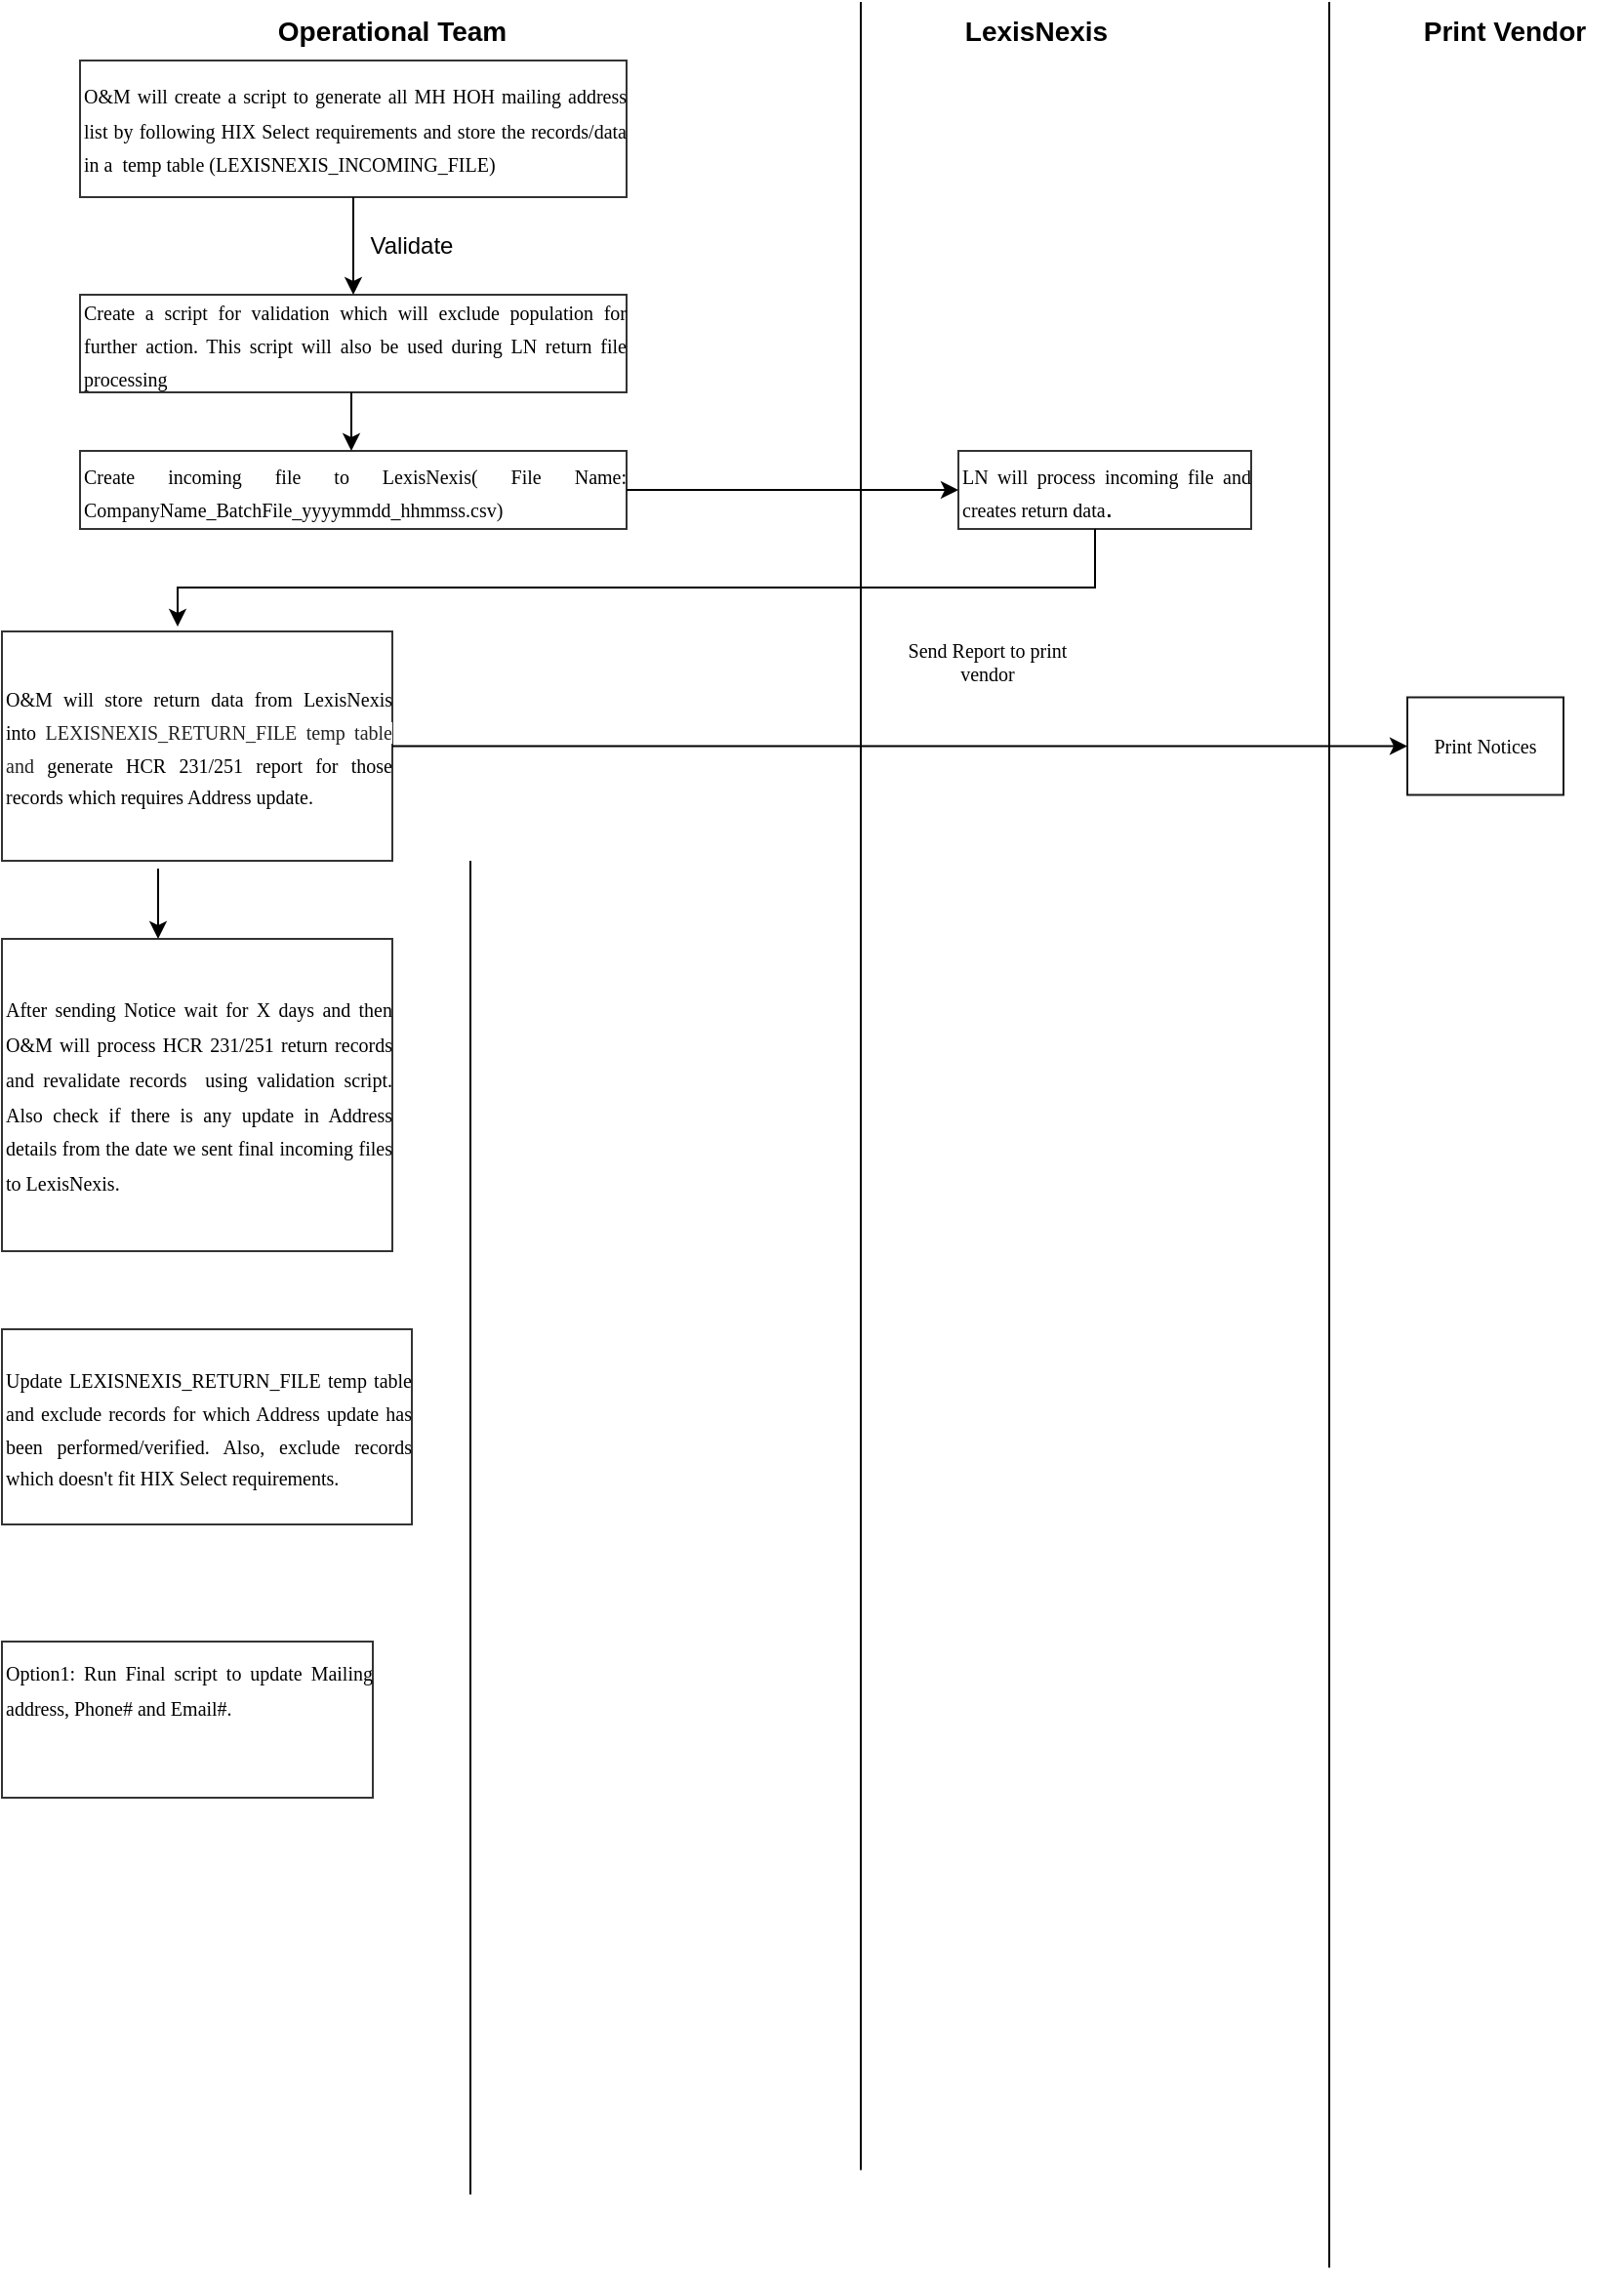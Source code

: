 <mxfile version="20.3.6" type="github">
  <diagram id="ZO5Eo3GqvxjR-ssXM-kG" name="Page-1">
    <mxGraphModel dx="782" dy="436" grid="1" gridSize="10" guides="1" tooltips="1" connect="1" arrows="1" fold="1" page="1" pageScale="1" pageWidth="850" pageHeight="1100" math="0" shadow="0">
      <root>
        <mxCell id="0" />
        <mxCell id="1" parent="0" />
        <mxCell id="i5NSv_vxBnT3H3A2hu5E-1" value="" style="endArrow=none;html=1;rounded=0;" parent="1" edge="1">
          <mxGeometry width="50" height="50" relative="1" as="geometry">
            <mxPoint x="440" y="1110.8" as="sourcePoint" />
            <mxPoint x="440" as="targetPoint" />
          </mxGeometry>
        </mxCell>
        <mxCell id="i5NSv_vxBnT3H3A2hu5E-2" value="" style="endArrow=none;html=1;rounded=0;" parent="1" edge="1">
          <mxGeometry width="50" height="50" relative="1" as="geometry">
            <mxPoint x="680" y="1160.8" as="sourcePoint" />
            <mxPoint x="680" as="targetPoint" />
          </mxGeometry>
        </mxCell>
        <mxCell id="i5NSv_vxBnT3H3A2hu5E-3" value="&lt;b&gt;&lt;font style=&quot;font-size: 14px;&quot;&gt;Operational Team&lt;/font&gt;&lt;/b&gt;" style="text;html=1;strokeColor=none;fillColor=none;align=center;verticalAlign=middle;whiteSpace=wrap;rounded=0;" parent="1" vertex="1">
          <mxGeometry x="140" width="120" height="30" as="geometry" />
        </mxCell>
        <mxCell id="i5NSv_vxBnT3H3A2hu5E-4" value="&lt;b&gt;&lt;font style=&quot;font-size: 14px;&quot;&gt;LexisNexis&lt;/font&gt;&lt;/b&gt;" style="text;html=1;strokeColor=none;fillColor=none;align=center;verticalAlign=middle;whiteSpace=wrap;rounded=0;" parent="1" vertex="1">
          <mxGeometry x="470" width="120" height="30" as="geometry" />
        </mxCell>
        <mxCell id="i5NSv_vxBnT3H3A2hu5E-5" value="&lt;b&gt;&lt;font style=&quot;font-size: 14px;&quot;&gt;Print Vendor&lt;/font&gt;&lt;/b&gt;" style="text;html=1;strokeColor=none;fillColor=none;align=center;verticalAlign=middle;whiteSpace=wrap;rounded=0;" parent="1" vertex="1">
          <mxGeometry x="710" width="120" height="30" as="geometry" />
        </mxCell>
        <mxCell id="i5NSv_vxBnT3H3A2hu5E-7" value="&lt;p class=&quot;MsoNormal&quot;&gt;&lt;/p&gt;&lt;div style=&quot;text-align: justify;&quot;&gt;&lt;font face=&quot;Verdana&quot;&gt;&lt;span style=&quot;font-size: 10px; background-color: initial;&quot;&gt;O&amp;amp;M will create a script to generate all MH HOH mailing&amp;nbsp;&lt;/span&gt;&lt;span style=&quot;font-size: 10px; background-color: initial;&quot;&gt;address list by following HIX Select requirements and store the records/data in a&amp;nbsp; temp table (&lt;/span&gt;&lt;span style=&quot;font-size: 10px; background-color: initial;&quot;&gt;LEXISNEXIS_INCOMING_FILE&lt;/span&gt;&lt;span style=&quot;font-size: 10px; background-color: initial;&quot;&gt;)&lt;/span&gt;&lt;/font&gt;&lt;/div&gt;&lt;p&gt;&lt;/p&gt;" style="text;html=1;strokeColor=#333333;fillColor=none;align=left;verticalAlign=middle;whiteSpace=wrap;rounded=0;fontSize=14;" parent="1" vertex="1">
          <mxGeometry x="40" y="30" width="280" height="70" as="geometry" />
        </mxCell>
        <mxCell id="i5NSv_vxBnT3H3A2hu5E-8" value="&lt;p class=&quot;MsoNormal&quot;&gt;&lt;/p&gt;&lt;div style=&quot;text-align: justify;&quot;&gt;&lt;p class=&quot;MsoNormal&quot;&gt;&lt;font style=&quot;font-size: 10px;&quot; face=&quot;Verdana&quot;&gt;Create a script for validation which will exclude population for further action. This script will also be used during LN return file processing&lt;/font&gt;&lt;/p&gt;&lt;/div&gt;&lt;p&gt;&lt;/p&gt;" style="text;html=1;strokeColor=#333333;fillColor=none;align=left;verticalAlign=middle;whiteSpace=wrap;rounded=0;fontSize=14;" parent="1" vertex="1">
          <mxGeometry x="40" y="150" width="280" height="50" as="geometry" />
        </mxCell>
        <mxCell id="i5NSv_vxBnT3H3A2hu5E-9" value="" style="endArrow=classic;html=1;rounded=0;fontFamily=Verdana;fontSize=10;" parent="1" source="i5NSv_vxBnT3H3A2hu5E-7" target="i5NSv_vxBnT3H3A2hu5E-8" edge="1">
          <mxGeometry width="50" height="50" relative="1" as="geometry">
            <mxPoint x="360" y="170" as="sourcePoint" />
            <mxPoint x="410" y="120" as="targetPoint" />
            <Array as="points">
              <mxPoint x="180" y="100" />
              <mxPoint x="180" y="130" />
            </Array>
          </mxGeometry>
        </mxCell>
        <mxCell id="i5NSv_vxBnT3H3A2hu5E-12" value="&lt;p class=&quot;MsoNormal&quot;&gt;&lt;/p&gt;&lt;div style=&quot;text-align: justify;&quot;&gt;&lt;p class=&quot;MsoNormal&quot;&gt;&lt;font style=&quot;font-size: 10px;&quot; face=&quot;Verdana&quot;&gt;Create incoming file to LexisNexis( File Name: CompanyName_BatchFile_yyyymmdd_hhmmss.csv)&lt;/font&gt;&lt;/p&gt;&lt;/div&gt;&lt;p&gt;&lt;/p&gt;" style="text;html=1;strokeColor=#333333;fillColor=none;align=left;verticalAlign=middle;whiteSpace=wrap;rounded=0;fontSize=14;" parent="1" vertex="1">
          <mxGeometry x="40" y="230" width="280" height="40" as="geometry" />
        </mxCell>
        <mxCell id="i5NSv_vxBnT3H3A2hu5E-13" value="" style="endArrow=classic;html=1;rounded=0;fontFamily=Verdana;fontSize=10;" parent="1" edge="1">
          <mxGeometry width="50" height="50" relative="1" as="geometry">
            <mxPoint x="179" y="200" as="sourcePoint" />
            <mxPoint x="179" y="230" as="targetPoint" />
            <Array as="points">
              <mxPoint x="179" y="210" />
            </Array>
          </mxGeometry>
        </mxCell>
        <mxCell id="i5NSv_vxBnT3H3A2hu5E-14" value="&lt;p class=&quot;MsoNormal&quot;&gt;&lt;/p&gt;&lt;div style=&quot;text-align: justify;&quot;&gt;&lt;p class=&quot;MsoNormal&quot;&gt;&lt;font style=&quot;font-size: 10px;&quot; face=&quot;Verdana&quot;&gt;LN will process incoming file and creates return data&lt;/font&gt;.&lt;/p&gt;&lt;/div&gt;&lt;p&gt;&lt;/p&gt;" style="text;html=1;strokeColor=#333333;fillColor=none;align=left;verticalAlign=middle;whiteSpace=wrap;rounded=0;fontSize=14;" parent="1" vertex="1">
          <mxGeometry x="490" y="230" width="150" height="40" as="geometry" />
        </mxCell>
        <mxCell id="i5NSv_vxBnT3H3A2hu5E-16" value="" style="endArrow=classic;html=1;rounded=0;fontFamily=Verdana;fontSize=10;entryX=0;entryY=0.5;entryDx=0;entryDy=0;exitX=1;exitY=0.5;exitDx=0;exitDy=0;" parent="1" source="i5NSv_vxBnT3H3A2hu5E-12" target="i5NSv_vxBnT3H3A2hu5E-14" edge="1">
          <mxGeometry width="50" height="50" relative="1" as="geometry">
            <mxPoint x="375" y="250" as="sourcePoint" />
            <mxPoint x="425" y="200" as="targetPoint" />
          </mxGeometry>
        </mxCell>
        <mxCell id="i5NSv_vxBnT3H3A2hu5E-17" value="&lt;p class=&quot;MsoNormal&quot;&gt;&lt;/p&gt;&lt;div style=&quot;text-align: justify;&quot;&gt;&lt;p class=&quot;MsoNormal&quot;&gt;&lt;font style=&quot;font-size: 10px;&quot; face=&quot;Verdana&quot;&gt;&lt;font style=&quot;&quot;&gt;O&amp;amp;M will store return data from LexisNexis into&amp;nbsp;&lt;/font&gt;&lt;span style=&quot;background-color: rgb(255, 255, 255); color: rgb(36, 36, 36); text-align: start;&quot;&gt;LEXISNEXIS_RETURN_FILE temp table and&amp;nbsp;&lt;/span&gt;&lt;span style=&quot;background-color: initial;&quot;&gt;generate HCR 231/251 report for those records which requires Address update.&lt;/span&gt;&lt;/font&gt;&lt;/p&gt;&lt;/div&gt;&lt;p&gt;&lt;/p&gt;" style="text;html=1;strokeColor=#333333;fillColor=none;align=left;verticalAlign=middle;whiteSpace=wrap;rounded=0;fontSize=14;" parent="1" vertex="1">
          <mxGeometry y="322.5" width="200" height="117.5" as="geometry" />
        </mxCell>
        <mxCell id="i5NSv_vxBnT3H3A2hu5E-20" value="Print Notices" style="text;html=1;strokeColor=#1A1A1A;fillColor=none;align=center;verticalAlign=middle;whiteSpace=wrap;rounded=0;fontFamily=Verdana;fontSize=10;" parent="1" vertex="1">
          <mxGeometry x="720" y="356.25" width="80" height="50" as="geometry" />
        </mxCell>
        <mxCell id="i5NSv_vxBnT3H3A2hu5E-21" value="" style="endArrow=classic;html=1;rounded=0;fontFamily=Verdana;fontSize=10;" parent="1" edge="1">
          <mxGeometry width="50" height="50" relative="1" as="geometry">
            <mxPoint x="560" y="270" as="sourcePoint" />
            <mxPoint x="90" y="320" as="targetPoint" />
            <Array as="points">
              <mxPoint x="560" y="300" />
              <mxPoint x="360" y="300" />
              <mxPoint x="260" y="300" />
              <mxPoint x="180" y="300" />
              <mxPoint x="90" y="300" />
            </Array>
          </mxGeometry>
        </mxCell>
        <mxCell id="i5NSv_vxBnT3H3A2hu5E-22" value="&lt;p class=&quot;MsoNormal&quot;&gt;&lt;/p&gt;&lt;div style=&quot;text-align: justify;&quot;&gt;&lt;p class=&quot;MsoNormal&quot;&gt;&lt;font face=&quot;Verdana&quot; style=&quot;&quot;&gt;&lt;span style=&quot;font-size: 10px;&quot;&gt;After sending Notice wait for X days and then O&amp;amp;M will process HCR 231/251 return records and revalidate records&amp;nbsp; using validation script. Also check if there is any update in Address details from the date we sent final incoming files to LexisNexis.&lt;/span&gt;&lt;/font&gt;&lt;/p&gt;&lt;/div&gt;&lt;p&gt;&lt;/p&gt;" style="text;html=1;strokeColor=#333333;fillColor=none;align=left;verticalAlign=middle;whiteSpace=wrap;rounded=0;fontSize=14;" parent="1" vertex="1">
          <mxGeometry y="480" width="200" height="160" as="geometry" />
        </mxCell>
        <mxCell id="i5NSv_vxBnT3H3A2hu5E-23" value="&lt;p class=&quot;MsoNormal&quot;&gt;&lt;/p&gt;&lt;div style=&quot;text-align: justify;&quot;&gt;&lt;p class=&quot;MsoNormal&quot;&gt;&lt;font style=&quot;font-size: 10px;&quot; face=&quot;Verdana&quot;&gt;Update&amp;nbsp;&lt;span style=&quot;background-color: initial;&quot;&gt;LEXISNEXIS_RETURN_FILE temp table and exclude records for which Address update has been performed/verified. Also, exclude records which doesn&#39;t fit HIX Select requirements.&lt;/span&gt;&lt;/font&gt;&lt;/p&gt;&lt;/div&gt;&lt;p&gt;&lt;/p&gt;" style="text;html=1;strokeColor=#333333;fillColor=none;align=left;verticalAlign=middle;whiteSpace=wrap;rounded=0;fontSize=14;" parent="1" vertex="1">
          <mxGeometry y="680" width="210" height="100" as="geometry" />
        </mxCell>
        <mxCell id="i5NSv_vxBnT3H3A2hu5E-24" value="Send Report to print vendor" style="text;html=1;strokeColor=none;fillColor=none;align=center;verticalAlign=middle;whiteSpace=wrap;rounded=0;fontFamily=Verdana;fontSize=10;" parent="1" vertex="1">
          <mxGeometry x="450" y="322.5" width="110" height="30" as="geometry" />
        </mxCell>
        <mxCell id="i5NSv_vxBnT3H3A2hu5E-25" value="&lt;p class=&quot;MsoNormal&quot;&gt;&lt;/p&gt;&lt;div style=&quot;text-align: justify;&quot;&gt;&lt;p class=&quot;MsoNormal&quot;&gt;&lt;font face=&quot;Verdana&quot;&gt;&lt;span style=&quot;font-size: 10px;&quot;&gt;Option1: Run Final script to update Mailing address, Phone# and Email#.&lt;/span&gt;&lt;/font&gt;&lt;/p&gt;&lt;p class=&quot;MsoNormal&quot;&gt;&lt;br&gt;&lt;/p&gt;&lt;/div&gt;&lt;p&gt;&lt;/p&gt;" style="text;html=1;strokeColor=#333333;fillColor=none;align=left;verticalAlign=middle;whiteSpace=wrap;rounded=0;fontSize=14;" parent="1" vertex="1">
          <mxGeometry y="840" width="190" height="80" as="geometry" />
        </mxCell>
        <mxCell id="i5NSv_vxBnT3H3A2hu5E-26" value="" style="endArrow=classic;html=1;rounded=0;fontFamily=Verdana;fontSize=10;exitX=0.4;exitY=1.034;exitDx=0;exitDy=0;exitPerimeter=0;" parent="1" edge="1" source="i5NSv_vxBnT3H3A2hu5E-17">
          <mxGeometry width="50" height="50" relative="1" as="geometry">
            <mxPoint x="80" y="450" as="sourcePoint" />
            <mxPoint x="80" y="480" as="targetPoint" />
          </mxGeometry>
        </mxCell>
        <mxCell id="nLf0Y-wNDH-YzCV_eADs-7" value="" style="endArrow=none;html=1;rounded=0;fontFamily=Verdana;fontSize=10;" parent="1" edge="1">
          <mxGeometry width="50" height="50" relative="1" as="geometry">
            <mxPoint x="240" y="1123.2" as="sourcePoint" />
            <mxPoint x="240" y="440" as="targetPoint" />
          </mxGeometry>
        </mxCell>
        <mxCell id="fncszPsC5ANrxo3cfzjH-3" value="Validate" style="text;html=1;strokeColor=none;fillColor=none;align=center;verticalAlign=middle;whiteSpace=wrap;rounded=0;" vertex="1" parent="1">
          <mxGeometry x="180" y="110" width="60" height="30" as="geometry" />
        </mxCell>
        <mxCell id="fncszPsC5ANrxo3cfzjH-6" value="" style="endArrow=classic;html=1;rounded=0;exitX=1;exitY=0.5;exitDx=0;exitDy=0;entryX=0;entryY=0.5;entryDx=0;entryDy=0;" edge="1" parent="1" source="i5NSv_vxBnT3H3A2hu5E-17" target="i5NSv_vxBnT3H3A2hu5E-20">
          <mxGeometry width="50" height="50" relative="1" as="geometry">
            <mxPoint x="380" y="530" as="sourcePoint" />
            <mxPoint x="430" y="480" as="targetPoint" />
          </mxGeometry>
        </mxCell>
      </root>
    </mxGraphModel>
  </diagram>
</mxfile>
